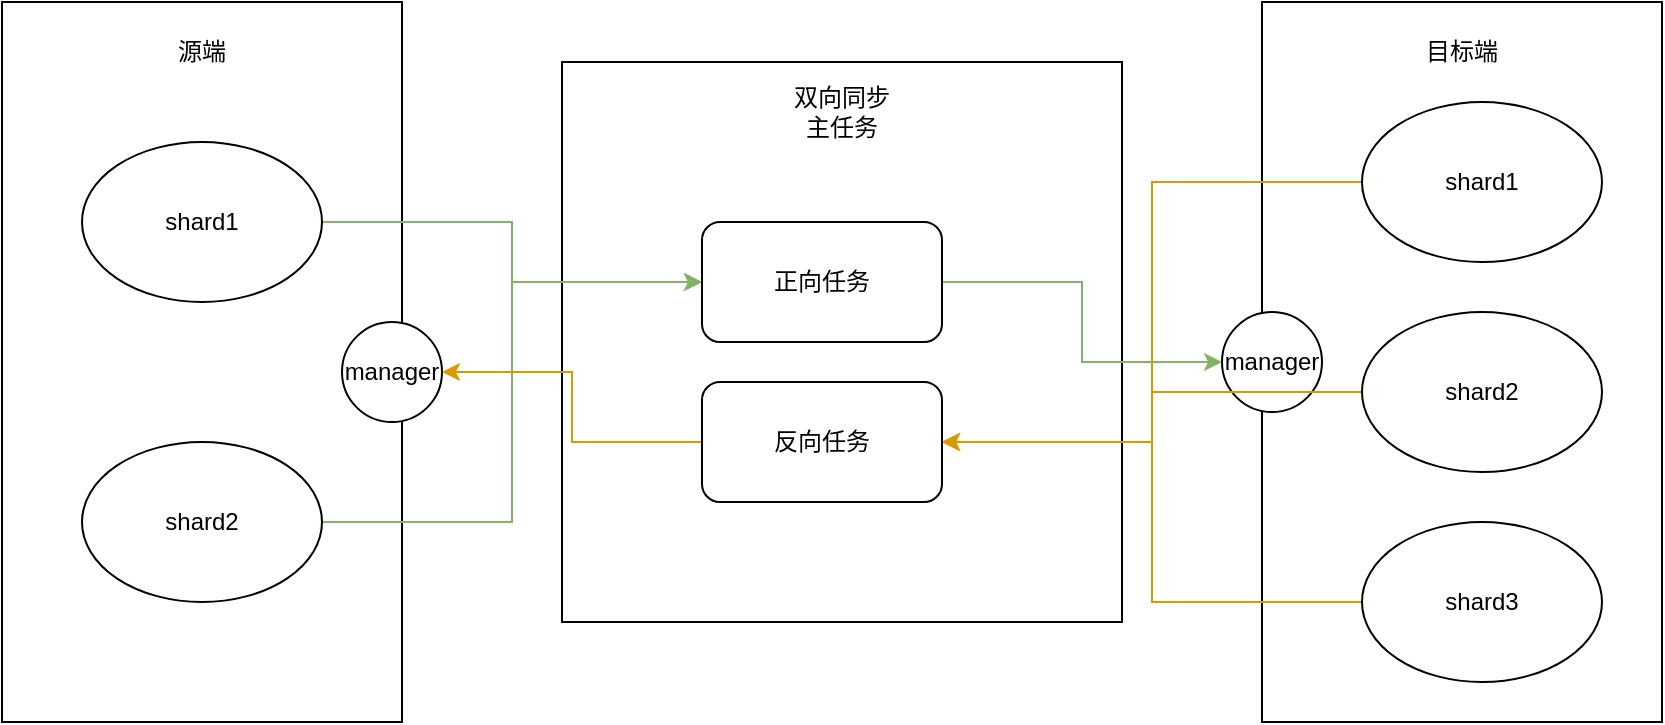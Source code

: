 <mxfile version="14.6.13" type="github">
  <diagram id="rtn-FlfzsLyjM5EzG9ZA" name="Page-1">
    <mxGraphModel dx="1426" dy="769" grid="1" gridSize="10" guides="1" tooltips="1" connect="1" arrows="1" fold="1" page="1" pageScale="1" pageWidth="3000" pageHeight="4000" math="0" shadow="0">
      <root>
        <mxCell id="0" />
        <mxCell id="1" parent="0" />
        <mxCell id="nQwwi5agY-qM9LXN6r22-22" value="" style="whiteSpace=wrap;html=1;aspect=fixed;" vertex="1" parent="1">
          <mxGeometry x="540" y="190" width="280" height="280" as="geometry" />
        </mxCell>
        <mxCell id="nQwwi5agY-qM9LXN6r22-2" value="" style="rounded=0;whiteSpace=wrap;html=1;direction=south;" vertex="1" parent="1">
          <mxGeometry x="260" y="160" width="200" height="360" as="geometry" />
        </mxCell>
        <mxCell id="nQwwi5agY-qM9LXN6r22-14" style="edgeStyle=orthogonalEdgeStyle;rounded=0;orthogonalLoop=1;jettySize=auto;html=1;exitX=1;exitY=0.5;exitDx=0;exitDy=0;fillColor=#d5e8d4;strokeColor=#82b366;" edge="1" parent="1" source="nQwwi5agY-qM9LXN6r22-3" target="nQwwi5agY-qM9LXN6r22-12">
          <mxGeometry relative="1" as="geometry" />
        </mxCell>
        <mxCell id="nQwwi5agY-qM9LXN6r22-3" value="shard1" style="ellipse;whiteSpace=wrap;html=1;" vertex="1" parent="1">
          <mxGeometry x="300" y="230" width="120" height="80" as="geometry" />
        </mxCell>
        <mxCell id="nQwwi5agY-qM9LXN6r22-15" style="edgeStyle=orthogonalEdgeStyle;rounded=0;orthogonalLoop=1;jettySize=auto;html=1;entryX=0;entryY=0.5;entryDx=0;entryDy=0;fillColor=#d5e8d4;strokeColor=#82b366;" edge="1" parent="1" source="nQwwi5agY-qM9LXN6r22-4" target="nQwwi5agY-qM9LXN6r22-12">
          <mxGeometry relative="1" as="geometry" />
        </mxCell>
        <mxCell id="nQwwi5agY-qM9LXN6r22-4" value="shard2" style="ellipse;whiteSpace=wrap;html=1;" vertex="1" parent="1">
          <mxGeometry x="300" y="380" width="120" height="80" as="geometry" />
        </mxCell>
        <mxCell id="nQwwi5agY-qM9LXN6r22-5" value="manager" style="ellipse;whiteSpace=wrap;html=1;aspect=fixed;" vertex="1" parent="1">
          <mxGeometry x="430" y="320" width="50" height="50" as="geometry" />
        </mxCell>
        <mxCell id="nQwwi5agY-qM9LXN6r22-6" value="源端" style="text;html=1;strokeColor=none;fillColor=none;align=center;verticalAlign=middle;whiteSpace=wrap;rounded=0;" vertex="1" parent="1">
          <mxGeometry x="330" y="170" width="60" height="30" as="geometry" />
        </mxCell>
        <mxCell id="nQwwi5agY-qM9LXN6r22-7" value="" style="rounded=0;whiteSpace=wrap;html=1;direction=south;" vertex="1" parent="1">
          <mxGeometry x="890" y="160" width="200" height="360" as="geometry" />
        </mxCell>
        <mxCell id="nQwwi5agY-qM9LXN6r22-17" style="edgeStyle=orthogonalEdgeStyle;rounded=0;orthogonalLoop=1;jettySize=auto;html=1;entryX=1;entryY=0.5;entryDx=0;entryDy=0;fillColor=#ffe6cc;strokeColor=#d79b00;" edge="1" parent="1" source="nQwwi5agY-qM9LXN6r22-8" target="nQwwi5agY-qM9LXN6r22-13">
          <mxGeometry relative="1" as="geometry" />
        </mxCell>
        <mxCell id="nQwwi5agY-qM9LXN6r22-8" value="shard1" style="ellipse;whiteSpace=wrap;html=1;" vertex="1" parent="1">
          <mxGeometry x="940" y="210" width="120" height="80" as="geometry" />
        </mxCell>
        <mxCell id="nQwwi5agY-qM9LXN6r22-18" style="edgeStyle=orthogonalEdgeStyle;rounded=0;orthogonalLoop=1;jettySize=auto;html=1;entryX=1;entryY=0.5;entryDx=0;entryDy=0;fillColor=#ffe6cc;strokeColor=#d79b00;" edge="1" parent="1" source="nQwwi5agY-qM9LXN6r22-9" target="nQwwi5agY-qM9LXN6r22-13">
          <mxGeometry relative="1" as="geometry" />
        </mxCell>
        <mxCell id="nQwwi5agY-qM9LXN6r22-9" value="shard3" style="ellipse;whiteSpace=wrap;html=1;" vertex="1" parent="1">
          <mxGeometry x="940" y="420" width="120" height="80" as="geometry" />
        </mxCell>
        <mxCell id="nQwwi5agY-qM9LXN6r22-10" value="manager" style="ellipse;whiteSpace=wrap;html=1;aspect=fixed;" vertex="1" parent="1">
          <mxGeometry x="870" y="315" width="50" height="50" as="geometry" />
        </mxCell>
        <mxCell id="nQwwi5agY-qM9LXN6r22-11" value="目标端" style="text;html=1;strokeColor=none;fillColor=none;align=center;verticalAlign=middle;whiteSpace=wrap;rounded=0;" vertex="1" parent="1">
          <mxGeometry x="960" y="170" width="60" height="30" as="geometry" />
        </mxCell>
        <mxCell id="nQwwi5agY-qM9LXN6r22-16" style="edgeStyle=orthogonalEdgeStyle;rounded=0;orthogonalLoop=1;jettySize=auto;html=1;entryX=0;entryY=0.5;entryDx=0;entryDy=0;fillColor=#d5e8d4;strokeColor=#82b366;" edge="1" parent="1" source="nQwwi5agY-qM9LXN6r22-12" target="nQwwi5agY-qM9LXN6r22-10">
          <mxGeometry relative="1" as="geometry" />
        </mxCell>
        <mxCell id="nQwwi5agY-qM9LXN6r22-12" value="正向任务" style="rounded=1;whiteSpace=wrap;html=1;" vertex="1" parent="1">
          <mxGeometry x="610" y="270" width="120" height="60" as="geometry" />
        </mxCell>
        <mxCell id="nQwwi5agY-qM9LXN6r22-19" style="edgeStyle=orthogonalEdgeStyle;rounded=0;orthogonalLoop=1;jettySize=auto;html=1;entryX=1;entryY=0.5;entryDx=0;entryDy=0;fillColor=#ffe6cc;strokeColor=#d79b00;" edge="1" parent="1" source="nQwwi5agY-qM9LXN6r22-13" target="nQwwi5agY-qM9LXN6r22-5">
          <mxGeometry relative="1" as="geometry" />
        </mxCell>
        <mxCell id="nQwwi5agY-qM9LXN6r22-13" value="反向任务" style="rounded=1;whiteSpace=wrap;html=1;" vertex="1" parent="1">
          <mxGeometry x="610" y="350" width="120" height="60" as="geometry" />
        </mxCell>
        <mxCell id="nQwwi5agY-qM9LXN6r22-21" style="edgeStyle=orthogonalEdgeStyle;rounded=0;orthogonalLoop=1;jettySize=auto;html=1;entryX=1;entryY=0.5;entryDx=0;entryDy=0;fillColor=#ffe6cc;strokeColor=#d79b00;" edge="1" parent="1" source="nQwwi5agY-qM9LXN6r22-20" target="nQwwi5agY-qM9LXN6r22-13">
          <mxGeometry relative="1" as="geometry" />
        </mxCell>
        <mxCell id="nQwwi5agY-qM9LXN6r22-20" value="shard2" style="ellipse;whiteSpace=wrap;html=1;" vertex="1" parent="1">
          <mxGeometry x="940" y="315" width="120" height="80" as="geometry" />
        </mxCell>
        <mxCell id="nQwwi5agY-qM9LXN6r22-23" value="双向同步主任务" style="text;html=1;strokeColor=none;fillColor=none;align=center;verticalAlign=middle;whiteSpace=wrap;rounded=0;" vertex="1" parent="1">
          <mxGeometry x="650" y="200" width="60" height="30" as="geometry" />
        </mxCell>
      </root>
    </mxGraphModel>
  </diagram>
</mxfile>
